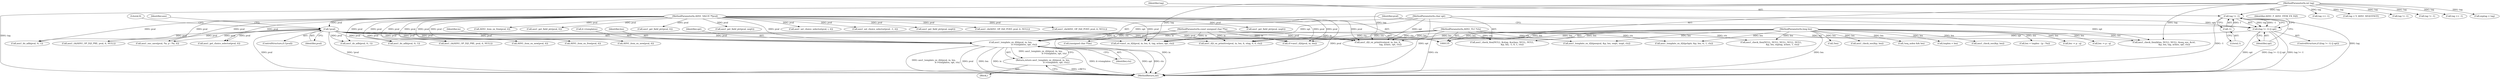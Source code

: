 digraph "0_openssl_cc598f321fbac9c04da5766243ed55d55948637d@pointer" {
"1000224" [label="(Call,asn1_template_ex_d2i(pval, in, len,\n                                        it->templates, opt, ctx))"];
"1000187" [label="(Call,!pval)"];
"1000136" [label="(MethodParameterIn,ASN1_VALUE **pval)"];
"1000137" [label="(MethodParameterIn,const unsigned char **in)"];
"1000138" [label="(MethodParameterIn,long len)"];
"1000212" [label="(Call,(tag != -1) || opt)"];
"1000213" [label="(Call,tag != -1)"];
"1000140" [label="(MethodParameterIn,int tag)"];
"1000215" [label="(Call,-1)"];
"1000142" [label="(MethodParameterIn,char opt)"];
"1000143" [label="(MethodParameterIn,ASN1_TLC *ctx)"];
"1000223" [label="(Return,return asn1_template_ex_d2i(pval, in, len,\n                                        it->templates, opt, ctx);)"];
"1000951" [label="(Call,asn1_get_field_ptr(pval, seqtt))"];
"1000226" [label="(Identifier,in)"];
"1000228" [label="(Call,it->templates)"];
"1000863" [label="(Call,asn1_template_ex_d2i(pseqval, &p, len, seqtt, isopt, ctx))"];
"1000142" [label="(MethodParameterIn,char opt)"];
"1000138" [label="(MethodParameterIn,long len)"];
"1000363" [label="(Call,asn1_check_tlen(NULL, NULL, NULL, NULL, NULL,\n                                  &p, len, exptag, aclass, 1, ctx))"];
"1000140" [label="(MethodParameterIn,int tag)"];
"1000583" [label="(Call,ASN1_item_ex_free(pval, it))"];
"1000348" [label="(Call,tag == -1)"];
"1000227" [label="(Identifier,len)"];
"1000186" [label="(ControlStructure,if (!pval))"];
"1000136" [label="(MethodParameterIn,ASN1_VALUE **pval)"];
"1000251" [label="(Call,asn1_check_tlen(NULL, &otag, &oclass, NULL, NULL,\n                              &p, len, -1, 0, 1, ctx))"];
"1000909" [label="(Call,!seq_nolen && len)"];
"1000619" [label="(Call,tmplen = len)"];
"1000223" [label="(Return,return asn1_template_ex_d2i(pval, in, len,\n                                        it->templates, opt, ctx);)"];
"1000308" [label="(Call,asn1_d2i_ex_primitive(pval, in, len, it, otag, 0, 0, ctx))"];
"1000636" [label="(Call,asn1_check_tlen(&len, NULL, NULL, &seq_eoc, &cst,\n                              &p, len, tag, aclass, opt, ctx))"];
"1000216" [label="(Literal,1)"];
"1000232" [label="(Identifier,ctx)"];
"1000493" [label="(Call,asn1_get_field_ptr(pval, tt))"];
"1000628" [label="(Call,tag = V_ASN1_SEQUENCE)"];
"1000458" [label="(Call,asn1_cb(ASN1_OP_D2I_PRE, pval, it, NULL))"];
"1000899" [label="(Call,asn1_check_eoc(&p, len))"];
"1000601" [label="(Call,asn1_cb(ASN1_OP_D2I_POST, pval, it, NULL))"];
"1001021" [label="(MethodReturn,int)"];
"1000401" [label="(Call,(unsigned char **)in)"];
"1000211" [label="(ControlStructure,if ((tag != -1) || opt))"];
"1000220" [label="(Identifier,ASN1_F_ASN1_ITEM_EX_D2I)"];
"1000982" [label="(Call,asn1_cb(ASN1_OP_D2I_POST, pval, it, NULL))"];
"1000470" [label="(Call,asn1_get_choice_selector(pval, it))"];
"1000193" [label="(Identifier,aux)"];
"1000187" [label="(Call,!pval)"];
"1000794" [label="(Call,asn1_do_adb(pval, tt, 1))"];
"1001006" [label="(Call,ASN1_item_ex_free(pval, it))"];
"1000324" [label="(Call,ef->asn1_ex_d2i(pval, in, len, it, tag, aclass, opt, ctx))"];
"1000933" [label="(Call,asn1_do_adb(pval, tt, 1))"];
"1000542" [label="(Call,asn1_get_field_ptr(pval, tt))"];
"1000968" [label="(Call,asn1_enc_save(pval, *in, p - *in, it))"];
"1000225" [label="(Identifier,pval)"];
"1000763" [label="(Call,asn1_get_field_ptr(pval, seqtt))"];
"1000547" [label="(Call,asn1_template_ex_d2i(pchptr, &p, len, tt, 1, ctx))"];
"1000231" [label="(Identifier,opt)"];
"1000678" [label="(Call,len = tmplen - (p - *in))"];
"1000437" [label="(Call,tag != -1)"];
"1000212" [label="(Call,(tag != -1) || opt)"];
"1000214" [label="(Identifier,tag)"];
"1000137" [label="(MethodParameterIn,const unsigned char **in)"];
"1000757" [label="(Call,asn1_do_adb(pval, tt, 1))"];
"1000234" [label="(Call,asn1_d2i_ex_primitive(pval, in, len, it,\n                                     tag, aclass, opt, ctx))"];
"1000719" [label="(Call,asn1_cb(ASN1_OP_D2I_PRE, pval, it, NULL))"];
"1000593" [label="(Call,asn1_set_choice_selector(pval, i, it))"];
"1000828" [label="(Call,len -= p - q)"];
"1000224" [label="(Call,asn1_template_ex_d2i(pval, in, len,\n                                        it->templates, opt, ctx))"];
"1000217" [label="(Identifier,opt)"];
"1000393" [label="(Call,tag != -1)"];
"1000623" [label="(Call,tag == -1)"];
"1000188" [label="(Identifier,pval)"];
"1000890" [label="(Call,len -= p - q)"];
"1000143" [label="(MethodParameterIn,ASN1_TLC *ctx)"];
"1000432" [label="(Call,cf->asn1_d2i(pval, in, len))"];
"1000507" [label="(Call,ASN1_item_ex_new(pval, it))"];
"1000499" [label="(Call,asn1_set_choice_selector(pval, -1, it))"];
"1000808" [label="(Call,!len)"];
"1000804" [label="(Call,asn1_get_field_ptr(pval, seqtt))"];
"1000815" [label="(Call,asn1_check_eoc(&p, len))"];
"1000213" [label="(Call,tag != -1)"];
"1000707" [label="(Call,ASN1_item_ex_new(pval, it))"];
"1000190" [label="(Literal,0)"];
"1000210" [label="(Block,)"];
"1000358" [label="(Call,exptag = tag)"];
"1000215" [label="(Call,-1)"];
"1000224" -> "1000223"  [label="AST: "];
"1000224" -> "1000232"  [label="CFG: "];
"1000225" -> "1000224"  [label="AST: "];
"1000226" -> "1000224"  [label="AST: "];
"1000227" -> "1000224"  [label="AST: "];
"1000228" -> "1000224"  [label="AST: "];
"1000231" -> "1000224"  [label="AST: "];
"1000232" -> "1000224"  [label="AST: "];
"1000223" -> "1000224"  [label="CFG: "];
"1000224" -> "1001021"  [label="DDG: pval"];
"1000224" -> "1001021"  [label="DDG: len"];
"1000224" -> "1001021"  [label="DDG: in"];
"1000224" -> "1001021"  [label="DDG: it->templates"];
"1000224" -> "1001021"  [label="DDG: opt"];
"1000224" -> "1001021"  [label="DDG: ctx"];
"1000224" -> "1001021"  [label="DDG: asn1_template_ex_d2i(pval, in, len,\n                                        it->templates, opt, ctx)"];
"1000224" -> "1000223"  [label="DDG: asn1_template_ex_d2i(pval, in, len,\n                                        it->templates, opt, ctx)"];
"1000187" -> "1000224"  [label="DDG: pval"];
"1000136" -> "1000224"  [label="DDG: pval"];
"1000137" -> "1000224"  [label="DDG: in"];
"1000138" -> "1000224"  [label="DDG: len"];
"1000212" -> "1000224"  [label="DDG: opt"];
"1000142" -> "1000224"  [label="DDG: opt"];
"1000143" -> "1000224"  [label="DDG: ctx"];
"1000187" -> "1000186"  [label="AST: "];
"1000187" -> "1000188"  [label="CFG: "];
"1000188" -> "1000187"  [label="AST: "];
"1000190" -> "1000187"  [label="CFG: "];
"1000193" -> "1000187"  [label="CFG: "];
"1000187" -> "1001021"  [label="DDG: pval"];
"1000187" -> "1001021"  [label="DDG: !pval"];
"1000136" -> "1000187"  [label="DDG: pval"];
"1000187" -> "1000234"  [label="DDG: pval"];
"1000187" -> "1000308"  [label="DDG: pval"];
"1000187" -> "1000324"  [label="DDG: pval"];
"1000187" -> "1000432"  [label="DDG: pval"];
"1000187" -> "1000458"  [label="DDG: pval"];
"1000187" -> "1000470"  [label="DDG: pval"];
"1000187" -> "1000507"  [label="DDG: pval"];
"1000187" -> "1000707"  [label="DDG: pval"];
"1000187" -> "1000719"  [label="DDG: pval"];
"1000187" -> "1000757"  [label="DDG: pval"];
"1000187" -> "1000794"  [label="DDG: pval"];
"1000187" -> "1000933"  [label="DDG: pval"];
"1000187" -> "1000968"  [label="DDG: pval"];
"1000187" -> "1001006"  [label="DDG: pval"];
"1000136" -> "1000135"  [label="AST: "];
"1000136" -> "1001021"  [label="DDG: pval"];
"1000136" -> "1000234"  [label="DDG: pval"];
"1000136" -> "1000308"  [label="DDG: pval"];
"1000136" -> "1000324"  [label="DDG: pval"];
"1000136" -> "1000432"  [label="DDG: pval"];
"1000136" -> "1000458"  [label="DDG: pval"];
"1000136" -> "1000470"  [label="DDG: pval"];
"1000136" -> "1000493"  [label="DDG: pval"];
"1000136" -> "1000499"  [label="DDG: pval"];
"1000136" -> "1000507"  [label="DDG: pval"];
"1000136" -> "1000542"  [label="DDG: pval"];
"1000136" -> "1000583"  [label="DDG: pval"];
"1000136" -> "1000593"  [label="DDG: pval"];
"1000136" -> "1000601"  [label="DDG: pval"];
"1000136" -> "1000707"  [label="DDG: pval"];
"1000136" -> "1000719"  [label="DDG: pval"];
"1000136" -> "1000757"  [label="DDG: pval"];
"1000136" -> "1000763"  [label="DDG: pval"];
"1000136" -> "1000794"  [label="DDG: pval"];
"1000136" -> "1000804"  [label="DDG: pval"];
"1000136" -> "1000933"  [label="DDG: pval"];
"1000136" -> "1000951"  [label="DDG: pval"];
"1000136" -> "1000968"  [label="DDG: pval"];
"1000136" -> "1000982"  [label="DDG: pval"];
"1000136" -> "1001006"  [label="DDG: pval"];
"1000137" -> "1000135"  [label="AST: "];
"1000137" -> "1001021"  [label="DDG: in"];
"1000137" -> "1000234"  [label="DDG: in"];
"1000137" -> "1000308"  [label="DDG: in"];
"1000137" -> "1000324"  [label="DDG: in"];
"1000137" -> "1000401"  [label="DDG: in"];
"1000137" -> "1000432"  [label="DDG: in"];
"1000138" -> "1000135"  [label="AST: "];
"1000138" -> "1001021"  [label="DDG: len"];
"1000138" -> "1000234"  [label="DDG: len"];
"1000138" -> "1000251"  [label="DDG: len"];
"1000138" -> "1000308"  [label="DDG: len"];
"1000138" -> "1000324"  [label="DDG: len"];
"1000138" -> "1000363"  [label="DDG: len"];
"1000138" -> "1000432"  [label="DDG: len"];
"1000138" -> "1000547"  [label="DDG: len"];
"1000138" -> "1000619"  [label="DDG: len"];
"1000138" -> "1000636"  [label="DDG: len"];
"1000138" -> "1000678"  [label="DDG: len"];
"1000138" -> "1000808"  [label="DDG: len"];
"1000138" -> "1000815"  [label="DDG: len"];
"1000138" -> "1000828"  [label="DDG: len"];
"1000138" -> "1000863"  [label="DDG: len"];
"1000138" -> "1000890"  [label="DDG: len"];
"1000138" -> "1000899"  [label="DDG: len"];
"1000138" -> "1000909"  [label="DDG: len"];
"1000212" -> "1000211"  [label="AST: "];
"1000212" -> "1000213"  [label="CFG: "];
"1000212" -> "1000217"  [label="CFG: "];
"1000213" -> "1000212"  [label="AST: "];
"1000217" -> "1000212"  [label="AST: "];
"1000220" -> "1000212"  [label="CFG: "];
"1000225" -> "1000212"  [label="CFG: "];
"1000212" -> "1001021"  [label="DDG: opt"];
"1000212" -> "1001021"  [label="DDG: (tag != -1) || opt"];
"1000212" -> "1001021"  [label="DDG: tag != -1"];
"1000213" -> "1000212"  [label="DDG: tag"];
"1000213" -> "1000212"  [label="DDG: -1"];
"1000142" -> "1000212"  [label="DDG: opt"];
"1000213" -> "1000215"  [label="CFG: "];
"1000214" -> "1000213"  [label="AST: "];
"1000215" -> "1000213"  [label="AST: "];
"1000217" -> "1000213"  [label="CFG: "];
"1000213" -> "1001021"  [label="DDG: tag"];
"1000213" -> "1001021"  [label="DDG: -1"];
"1000140" -> "1000213"  [label="DDG: tag"];
"1000215" -> "1000213"  [label="DDG: 1"];
"1000140" -> "1000135"  [label="AST: "];
"1000140" -> "1001021"  [label="DDG: tag"];
"1000140" -> "1000234"  [label="DDG: tag"];
"1000140" -> "1000324"  [label="DDG: tag"];
"1000140" -> "1000348"  [label="DDG: tag"];
"1000140" -> "1000358"  [label="DDG: tag"];
"1000140" -> "1000393"  [label="DDG: tag"];
"1000140" -> "1000437"  [label="DDG: tag"];
"1000140" -> "1000623"  [label="DDG: tag"];
"1000140" -> "1000628"  [label="DDG: tag"];
"1000140" -> "1000636"  [label="DDG: tag"];
"1000215" -> "1000216"  [label="CFG: "];
"1000216" -> "1000215"  [label="AST: "];
"1000142" -> "1000135"  [label="AST: "];
"1000142" -> "1001021"  [label="DDG: opt"];
"1000142" -> "1000234"  [label="DDG: opt"];
"1000142" -> "1000324"  [label="DDG: opt"];
"1000142" -> "1000636"  [label="DDG: opt"];
"1000143" -> "1000135"  [label="AST: "];
"1000143" -> "1001021"  [label="DDG: ctx"];
"1000143" -> "1000234"  [label="DDG: ctx"];
"1000143" -> "1000251"  [label="DDG: ctx"];
"1000143" -> "1000308"  [label="DDG: ctx"];
"1000143" -> "1000324"  [label="DDG: ctx"];
"1000143" -> "1000363"  [label="DDG: ctx"];
"1000143" -> "1000547"  [label="DDG: ctx"];
"1000143" -> "1000636"  [label="DDG: ctx"];
"1000143" -> "1000863"  [label="DDG: ctx"];
"1000223" -> "1000210"  [label="AST: "];
"1001021" -> "1000223"  [label="CFG: "];
"1000223" -> "1001021"  [label="DDG: <RET>"];
}
